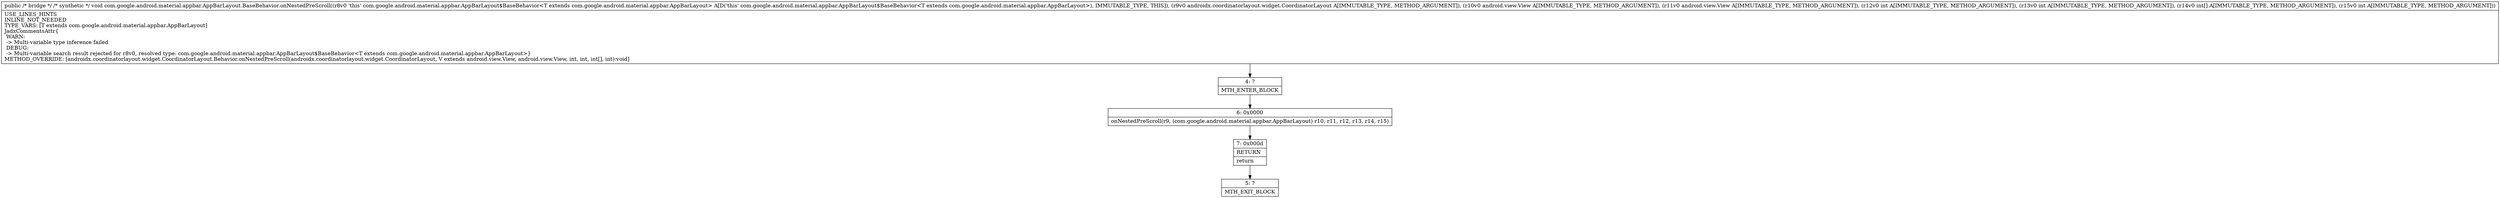 digraph "CFG forcom.google.android.material.appbar.AppBarLayout.BaseBehavior.onNestedPreScroll(Landroidx\/coordinatorlayout\/widget\/CoordinatorLayout;Landroid\/view\/View;Landroid\/view\/View;II[II)V" {
Node_4 [shape=record,label="{4\:\ ?|MTH_ENTER_BLOCK\l}"];
Node_6 [shape=record,label="{6\:\ 0x0000|onNestedPreScroll(r9, (com.google.android.material.appbar.AppBarLayout) r10, r11, r12, r13, r14, r15)\l}"];
Node_7 [shape=record,label="{7\:\ 0x000d|RETURN\l|return\l}"];
Node_5 [shape=record,label="{5\:\ ?|MTH_EXIT_BLOCK\l}"];
MethodNode[shape=record,label="{public \/* bridge *\/ \/* synthetic *\/ void com.google.android.material.appbar.AppBarLayout.BaseBehavior.onNestedPreScroll((r8v0 'this' com.google.android.material.appbar.AppBarLayout$BaseBehavior\<T extends com.google.android.material.appbar.AppBarLayout\> A[D('this' com.google.android.material.appbar.AppBarLayout$BaseBehavior\<T extends com.google.android.material.appbar.AppBarLayout\>), IMMUTABLE_TYPE, THIS]), (r9v0 androidx.coordinatorlayout.widget.CoordinatorLayout A[IMMUTABLE_TYPE, METHOD_ARGUMENT]), (r10v0 android.view.View A[IMMUTABLE_TYPE, METHOD_ARGUMENT]), (r11v0 android.view.View A[IMMUTABLE_TYPE, METHOD_ARGUMENT]), (r12v0 int A[IMMUTABLE_TYPE, METHOD_ARGUMENT]), (r13v0 int A[IMMUTABLE_TYPE, METHOD_ARGUMENT]), (r14v0 int[] A[IMMUTABLE_TYPE, METHOD_ARGUMENT]), (r15v0 int A[IMMUTABLE_TYPE, METHOD_ARGUMENT]))  | USE_LINES_HINTS\lINLINE_NOT_NEEDED\lTYPE_VARS: [T extends com.google.android.material.appbar.AppBarLayout]\lJadxCommentsAttr\{\l WARN: \l \-\> Multi\-variable type inference failed\l DEBUG: \l \-\> Multi\-variable search result rejected for r8v0, resolved type: com.google.android.material.appbar.AppBarLayout$BaseBehavior\<T extends com.google.android.material.appbar.AppBarLayout\>\}\lMETHOD_OVERRIDE: [androidx.coordinatorlayout.widget.CoordinatorLayout.Behavior.onNestedPreScroll(androidx.coordinatorlayout.widget.CoordinatorLayout, V extends android.view.View, android.view.View, int, int, int[], int):void]\l}"];
MethodNode -> Node_4;Node_4 -> Node_6;
Node_6 -> Node_7;
Node_7 -> Node_5;
}

